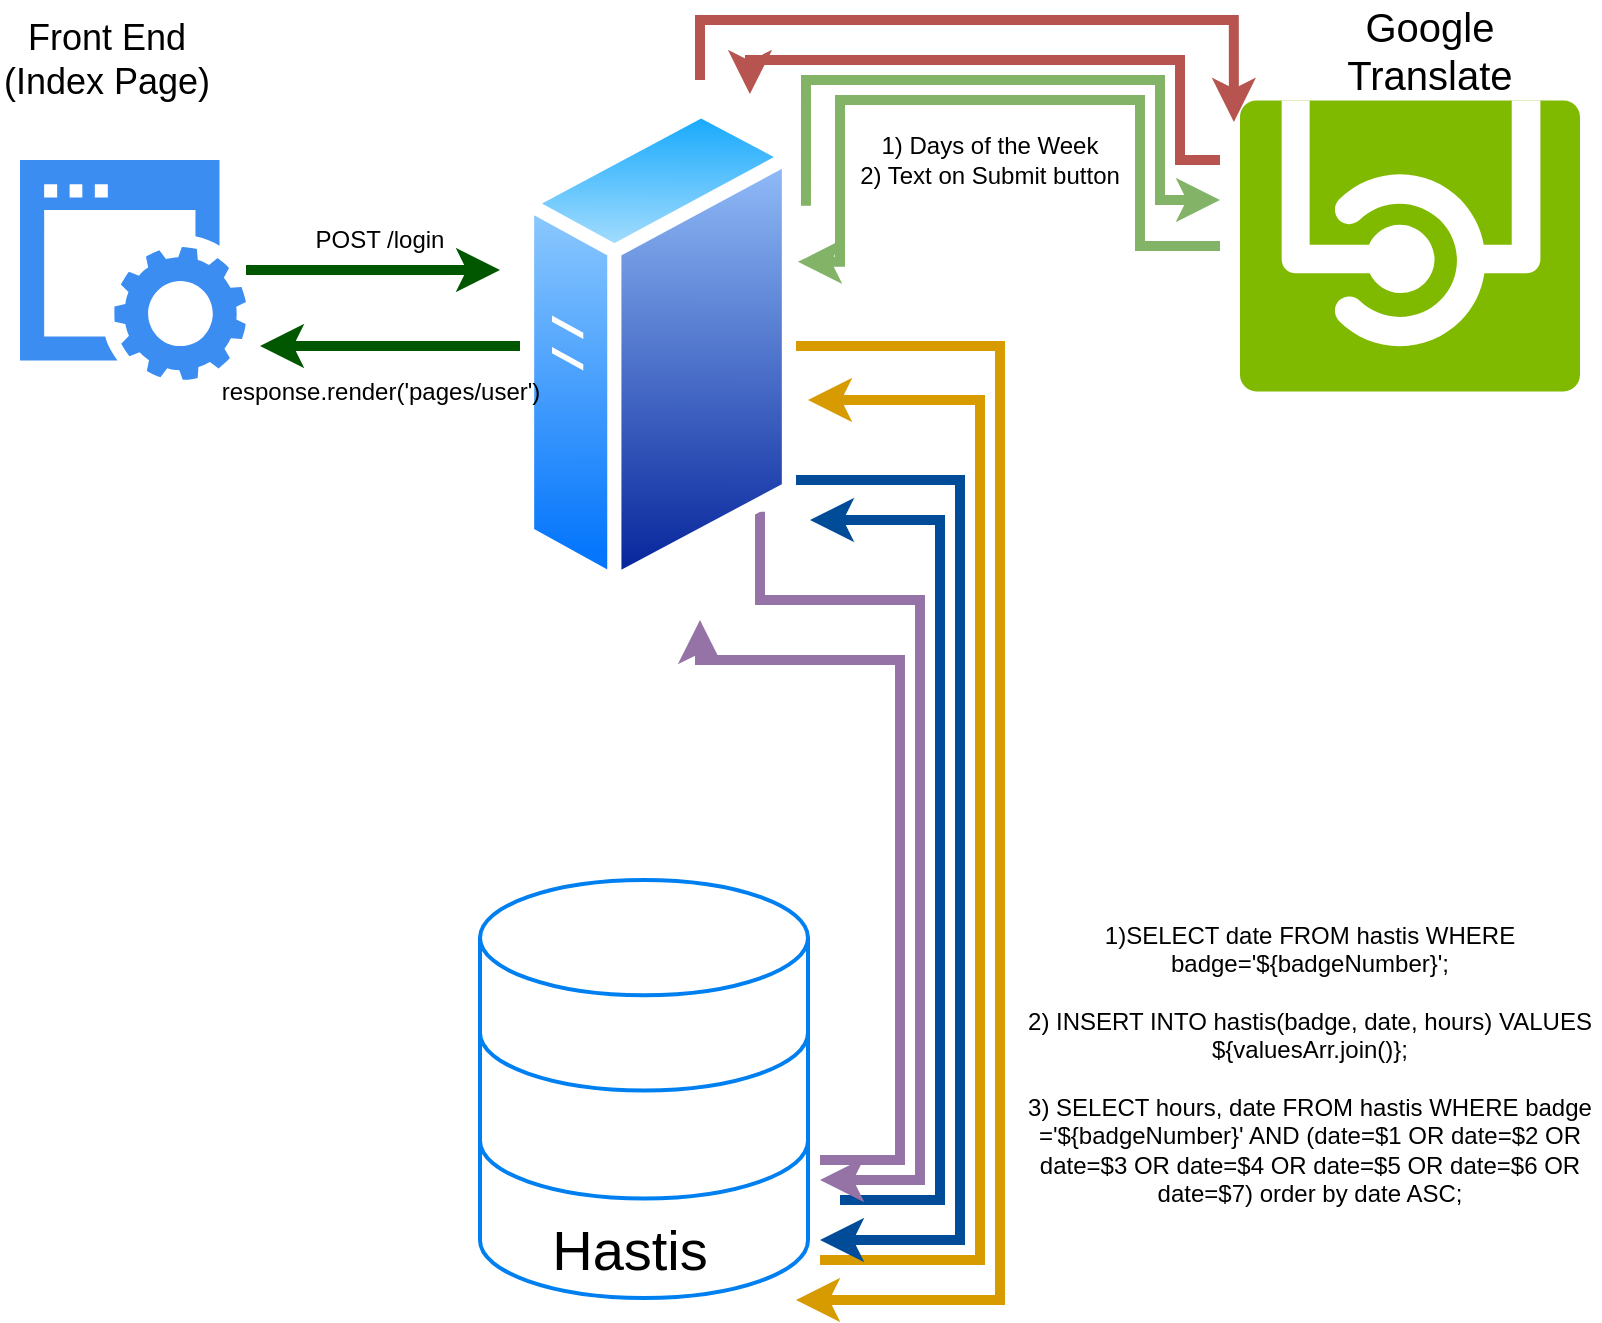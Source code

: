 <mxfile version="10.7.3" type="github"><diagram id="fR04msPsP24ol5vKNzdS" name="Page-1"><mxGraphModel dx="1394" dy="793" grid="1" gridSize="10" guides="1" tooltips="1" connect="1" arrows="1" fold="1" page="1" pageScale="1" pageWidth="850" pageHeight="1100" math="0" shadow="0"><root><mxCell id="0"/><mxCell id="1" parent="0"/><mxCell id="gWQ62Wf8RVBQGsgdFTSj-42" style="edgeStyle=orthogonalEdgeStyle;rounded=0;orthogonalLoop=1;jettySize=auto;html=1;strokeColor=#b85450;strokeWidth=5;fillColor=#f8cecc;entryX=0.833;entryY=-0.012;entryDx=0;entryDy=0;entryPerimeter=0;" parent="1" target="gWQ62Wf8RVBQGsgdFTSj-39" edge="1"><mxGeometry relative="1" as="geometry"><mxPoint x="650" y="80" as="sourcePoint"/><mxPoint x="430" y="30" as="targetPoint"/><Array as="points"><mxPoint x="630" y="80"/><mxPoint x="630" y="30"/><mxPoint x="415" y="30"/></Array></mxGeometry></mxCell><mxCell id="gWQ62Wf8RVBQGsgdFTSj-44" style="edgeStyle=orthogonalEdgeStyle;rounded=0;orthogonalLoop=1;jettySize=auto;html=1;entryX=1.007;entryY=0.329;entryDx=0;entryDy=0;entryPerimeter=0;strokeColor=#82b366;strokeWidth=5;fillColor=#d5e8d4;" parent="1" target="gWQ62Wf8RVBQGsgdFTSj-39" edge="1"><mxGeometry relative="1" as="geometry"><mxPoint x="650" y="123" as="sourcePoint"/><Array as="points"><mxPoint x="610" y="123"/><mxPoint x="610" y="50"/><mxPoint x="460" y="50"/><mxPoint x="460" y="131"/></Array></mxGeometry></mxCell><mxCell id="gWQ62Wf8RVBQGsgdFTSj-32" value="" style="aspect=fixed;html=1;perimeter=none;align=center;shadow=0;dashed=0;image;fontSize=12;image=img/lib/mscae/API.svg;" parent="1" vertex="1"><mxGeometry x="660" y="50" width="170" height="146" as="geometry"/></mxCell><mxCell id="gWQ62Wf8RVBQGsgdFTSj-47" style="edgeStyle=orthogonalEdgeStyle;rounded=0;orthogonalLoop=1;jettySize=auto;html=1;strokeColor=#d79b00;strokeWidth=5;fillColor=#ffe6cc;" parent="1" edge="1"><mxGeometry relative="1" as="geometry"><mxPoint x="444" y="200" as="targetPoint"/><mxPoint x="450" y="630" as="sourcePoint"/><Array as="points"><mxPoint x="530" y="630"/><mxPoint x="530" y="200"/></Array></mxGeometry></mxCell><mxCell id="gWQ62Wf8RVBQGsgdFTSj-49" style="edgeStyle=orthogonalEdgeStyle;rounded=0;orthogonalLoop=1;jettySize=auto;html=1;strokeColor=#004C99;strokeWidth=5;" parent="1" edge="1"><mxGeometry relative="1" as="geometry"><mxPoint x="445" y="260" as="targetPoint"/><mxPoint x="460" y="600" as="sourcePoint"/><Array as="points"><mxPoint x="510" y="600"/><mxPoint x="510" y="260"/></Array></mxGeometry></mxCell><mxCell id="gWQ62Wf8RVBQGsgdFTSj-53" style="edgeStyle=orthogonalEdgeStyle;rounded=0;orthogonalLoop=1;jettySize=auto;html=1;strokeColor=#9673a6;strokeWidth=5;fillColor=#e1d5e7;" parent="1" edge="1"><mxGeometry relative="1" as="geometry"><mxPoint x="390" y="310" as="targetPoint"/><mxPoint x="450" y="580" as="sourcePoint"/><Array as="points"><mxPoint x="490" y="580"/><mxPoint x="490" y="330"/><mxPoint x="390" y="330"/></Array></mxGeometry></mxCell><mxCell id="gWQ62Wf8RVBQGsgdFTSj-33" value="" style="html=1;verticalLabelPosition=bottom;align=center;labelBackgroundColor=#ffffff;verticalAlign=top;strokeWidth=2;strokeColor=#0080F0;fillColor=#ffffff;shadow=0;dashed=0;shape=mxgraph.ios7.icons.data;" parent="1" vertex="1"><mxGeometry x="280" y="440" width="164" height="209" as="geometry"/></mxCell><mxCell id="gWQ62Wf8RVBQGsgdFTSj-54" style="edgeStyle=orthogonalEdgeStyle;rounded=0;orthogonalLoop=1;jettySize=auto;html=1;strokeColor=#005700;strokeWidth=5;fillColor=#008a00;" parent="1" source="gWQ62Wf8RVBQGsgdFTSj-34" edge="1"><mxGeometry relative="1" as="geometry"><mxPoint x="290" y="135" as="targetPoint"/></mxGeometry></mxCell><mxCell id="gWQ62Wf8RVBQGsgdFTSj-34" value="" style="html=1;aspect=fixed;strokeColor=none;shadow=0;align=center;verticalAlign=top;fillColor=#3B8DF1;shape=mxgraph.gcp2.website" parent="1" vertex="1"><mxGeometry x="50" y="80" width="113" height="110" as="geometry"/></mxCell><mxCell id="gWQ62Wf8RVBQGsgdFTSj-40" style="edgeStyle=orthogonalEdgeStyle;rounded=0;orthogonalLoop=1;jettySize=auto;html=1;entryX=-0.018;entryY=0.075;entryDx=0;entryDy=0;entryPerimeter=0;strokeColor=#b85450;strokeWidth=5;fillColor=#f8cecc;" parent="1" target="gWQ62Wf8RVBQGsgdFTSj-32" edge="1"><mxGeometry relative="1" as="geometry"><mxPoint x="390" y="40" as="sourcePoint"/><Array as="points"><mxPoint x="390" y="10"/><mxPoint x="657" y="10"/></Array></mxGeometry></mxCell><mxCell id="gWQ62Wf8RVBQGsgdFTSj-43" style="edgeStyle=orthogonalEdgeStyle;rounded=0;orthogonalLoop=1;jettySize=auto;html=1;strokeColor=#82b366;strokeWidth=5;exitX=1.036;exitY=0.215;exitDx=0;exitDy=0;exitPerimeter=0;fillColor=#d5e8d4;" parent="1" source="gWQ62Wf8RVBQGsgdFTSj-39" edge="1"><mxGeometry relative="1" as="geometry"><mxPoint x="650" y="100" as="targetPoint"/><Array as="points"><mxPoint x="443" y="40"/><mxPoint x="620" y="40"/><mxPoint x="620" y="100"/></Array></mxGeometry></mxCell><mxCell id="gWQ62Wf8RVBQGsgdFTSj-45" style="edgeStyle=orthogonalEdgeStyle;rounded=0;orthogonalLoop=1;jettySize=auto;html=1;strokeColor=#d79b00;strokeWidth=5;fillColor=#ffe6cc;" parent="1" source="gWQ62Wf8RVBQGsgdFTSj-39" edge="1"><mxGeometry relative="1" as="geometry"><mxPoint x="438" y="650" as="targetPoint"/><Array as="points"><mxPoint x="540" y="173"/><mxPoint x="540" y="650"/></Array></mxGeometry></mxCell><mxCell id="gWQ62Wf8RVBQGsgdFTSj-48" style="edgeStyle=orthogonalEdgeStyle;rounded=0;orthogonalLoop=1;jettySize=auto;html=1;strokeColor=#004C99;strokeWidth=5;" parent="1" source="gWQ62Wf8RVBQGsgdFTSj-39" edge="1"><mxGeometry relative="1" as="geometry"><mxPoint x="450" y="620" as="targetPoint"/><Array as="points"><mxPoint x="520" y="240"/><mxPoint x="520" y="620"/></Array></mxGeometry></mxCell><mxCell id="gWQ62Wf8RVBQGsgdFTSj-52" style="edgeStyle=orthogonalEdgeStyle;rounded=0;orthogonalLoop=1;jettySize=auto;html=1;strokeColor=#9673a6;strokeWidth=5;fillColor=#e1d5e7;" parent="1" source="gWQ62Wf8RVBQGsgdFTSj-39" edge="1"><mxGeometry relative="1" as="geometry"><mxPoint x="450" y="590" as="targetPoint"/><Array as="points"><mxPoint x="420" y="300"/><mxPoint x="500" y="300"/><mxPoint x="500" y="590"/></Array></mxGeometry></mxCell><mxCell id="gWQ62Wf8RVBQGsgdFTSj-55" style="edgeStyle=orthogonalEdgeStyle;rounded=0;orthogonalLoop=1;jettySize=auto;html=1;strokeColor=#005700;strokeWidth=5;fillColor=#008a00;" parent="1" source="gWQ62Wf8RVBQGsgdFTSj-39" edge="1"><mxGeometry relative="1" as="geometry"><mxPoint x="170" y="173" as="targetPoint"/></mxGeometry></mxCell><mxCell id="gWQ62Wf8RVBQGsgdFTSj-39" value="" style="aspect=fixed;perimeter=ellipsePerimeter;html=1;align=center;shadow=0;dashed=0;spacingTop=3;image;image=img/lib/active_directory/generic_server.svg;" parent="1" vertex="1"><mxGeometry x="300" y="50" width="138" height="246" as="geometry"/></mxCell><mxCell id="gWQ62Wf8RVBQGsgdFTSj-56" value="&lt;font style=&quot;font-size: 28px&quot;&gt;Hastis&lt;/font&gt;" style="text;html=1;strokeColor=none;fillColor=none;align=center;verticalAlign=middle;whiteSpace=wrap;rounded=0;" parent="1" vertex="1"><mxGeometry x="300" y="600" width="110" height="50" as="geometry"/></mxCell><mxCell id="gWQ62Wf8RVBQGsgdFTSj-57" value="&lt;font style=&quot;font-size: 20px&quot;&gt;Google Translate&lt;/font&gt;" style="text;html=1;strokeColor=none;fillColor=none;align=center;verticalAlign=middle;whiteSpace=wrap;rounded=0;" parent="1" vertex="1"><mxGeometry x="680" width="150" height="50" as="geometry"/></mxCell><mxCell id="gWQ62Wf8RVBQGsgdFTSj-58" value="&lt;font style=&quot;font-size: 18px&quot;&gt;Front End&lt;br&gt;(Index Page)&lt;/font&gt;" style="text;html=1;strokeColor=none;fillColor=none;align=center;verticalAlign=middle;whiteSpace=wrap;rounded=0;" parent="1" vertex="1"><mxGeometry x="40" width="107" height="60" as="geometry"/></mxCell><mxCell id="gWQ62Wf8RVBQGsgdFTSj-59" value="POST /login" style="text;html=1;strokeColor=none;fillColor=none;align=center;verticalAlign=middle;whiteSpace=wrap;rounded=0;" parent="1" vertex="1"><mxGeometry x="160" y="105" width="140" height="30" as="geometry"/></mxCell><mxCell id="gWQ62Wf8RVBQGsgdFTSj-61" value="&lt;div&gt;1)SELECT date FROM hastis WHERE badge='${badgeNumber}';&lt;/div&gt;&lt;div&gt;&lt;br&gt;&lt;/div&gt;&lt;div&gt;2) INSERT INTO hastis(badge, date, hours) VALUES ${valuesArr.join()};&lt;/div&gt;&lt;div&gt;&lt;br&gt;&lt;/div&gt;&lt;div&gt;3) SELECT hours, date FROM hastis WHERE badge ='${badgeNumber}' AND (date=$1 OR date=$2 OR date=$3 OR date=$4 OR date=$5 OR date=$6 OR date=$7) order by date ASC;&lt;br&gt;&lt;/div&gt;" style="text;html=1;strokeColor=none;fillColor=none;align=center;verticalAlign=middle;whiteSpace=wrap;rounded=0;" parent="1" vertex="1"><mxGeometry x="550" y="415" width="290" height="234" as="geometry"/></mxCell><mxCell id="gWQ62Wf8RVBQGsgdFTSj-63" value="response.render('pages/user')" style="text;html=1;strokeColor=none;fillColor=none;align=center;verticalAlign=middle;whiteSpace=wrap;rounded=0;" parent="1" vertex="1"><mxGeometry x="128.5" y="186" width="203" height="20" as="geometry"/></mxCell><mxCell id="gWQ62Wf8RVBQGsgdFTSj-64" value="&lt;div&gt;1) Days of the Week&lt;/div&gt;&lt;div&gt;2) Text on Submit button&lt;br&gt;&lt;/div&gt;" style="text;html=1;strokeColor=none;fillColor=none;align=center;verticalAlign=middle;whiteSpace=wrap;rounded=0;" parent="1" vertex="1"><mxGeometry x="460" y="62.5" width="150" height="35" as="geometry"/></mxCell></root></mxGraphModel></diagram></mxfile>